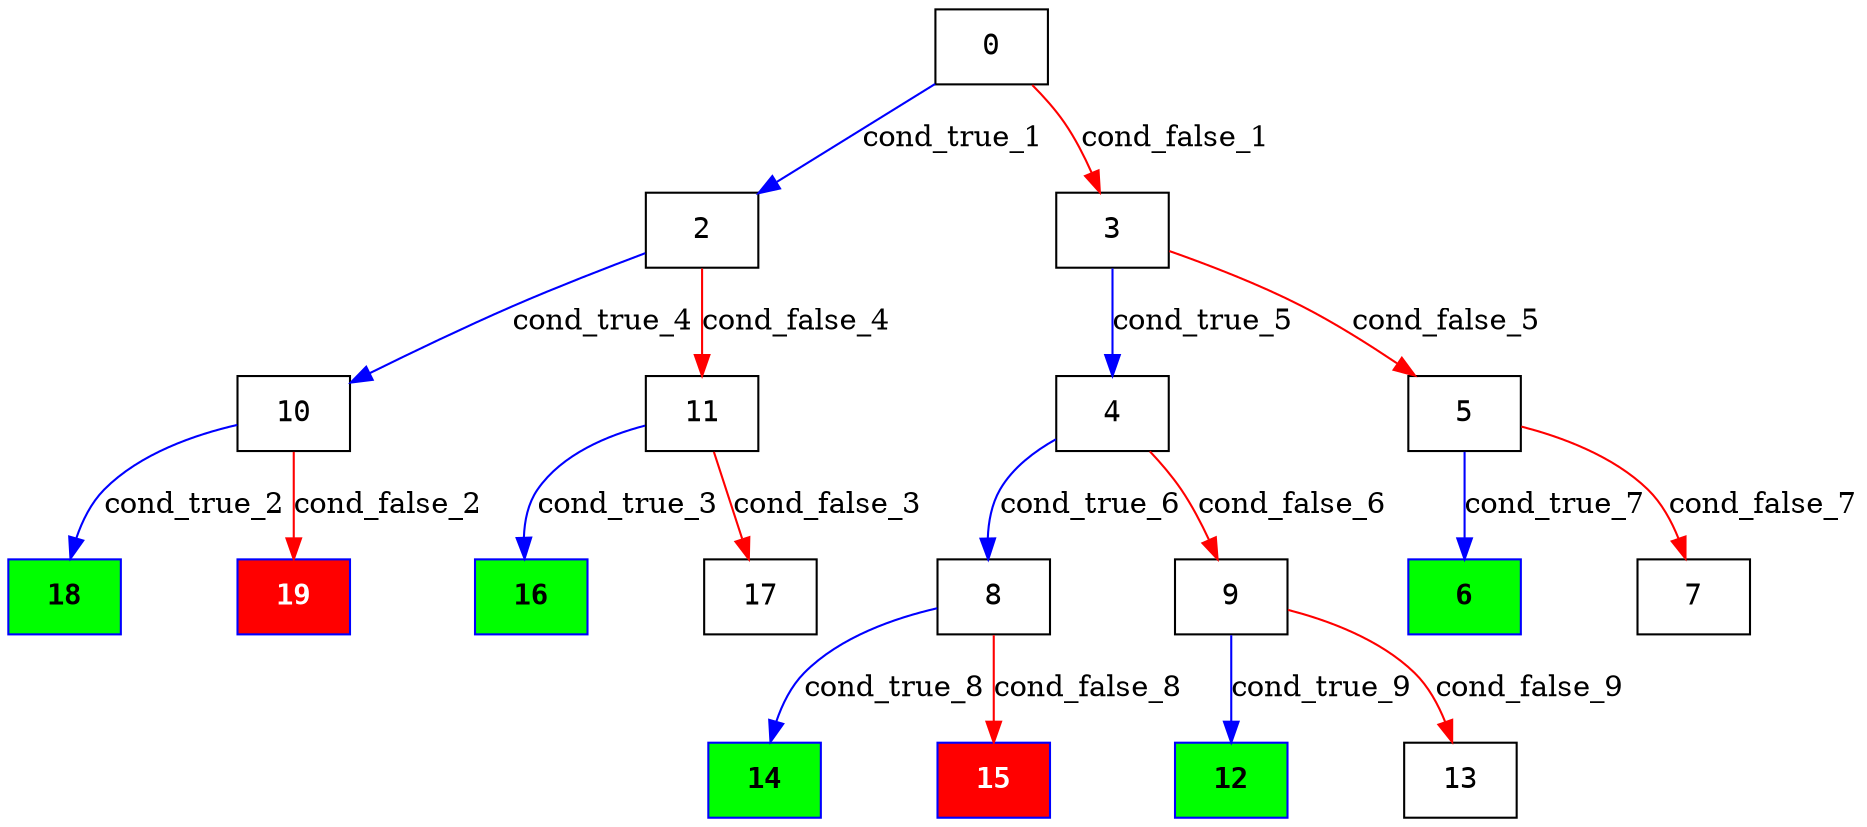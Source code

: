 digraph ExecutionTree {
	node [color=black fontname=Courier height=.5 shape=record]
	6 [color=blue, fillcolor=green, style=filled, fontcolor=black, fontname="Courier-Bold"]
	18 [color=blue, fillcolor=green, style=filled, fontcolor=black, fontname="Courier-Bold"]
	16 [color=blue, fillcolor=green, style=filled, fontcolor=black, fontname="Courier-Bold"]
	14 [color=blue, fillcolor=green, style=filled, fontcolor=black, fontname="Courier-Bold"]
	12 [color=blue, fillcolor=green, style=filled, fontcolor=black, fontname="Courier-Bold"]
	15 [color=blue, fillcolor=red, style=filled, fontcolor=white, fontname="Courier-Bold"]
	19 [color=blue, fillcolor=red, style=filled, fontcolor=white, fontname="Courier-Bold"]
	0 -> 2 [label=cond_true_1 color=blue]
	0 -> 3 [label=cond_false_1 color=red]
	2 -> 10 [label=cond_true_4 color=blue]
	2 -> 11 [label=cond_false_4 color=red]
	3 -> 4 [label=cond_true_5 color=blue]
	3 -> 5 [label=cond_false_5 color=red]
	10 -> 18 [label=cond_true_2 color=blue]
	10 -> 19 [label=cond_false_2 color=red]
	11 -> 16 [label=cond_true_3 color=blue]
	11 -> 17 [label=cond_false_3 color=red]
	4 -> 8 [label=cond_true_6 color=blue]
	4 -> 9 [label=cond_false_6 color=red]
	5 -> 6 [label=cond_true_7 color=blue]
	5 -> 7 [label=cond_false_7 color=red]
	8 -> 14 [label=cond_true_8 color=blue]
	8 -> 15 [label=cond_false_8 color=red]
	9 -> 12 [label=cond_true_9 color=blue]
	9 -> 13 [label=cond_false_9 color=red]
}
